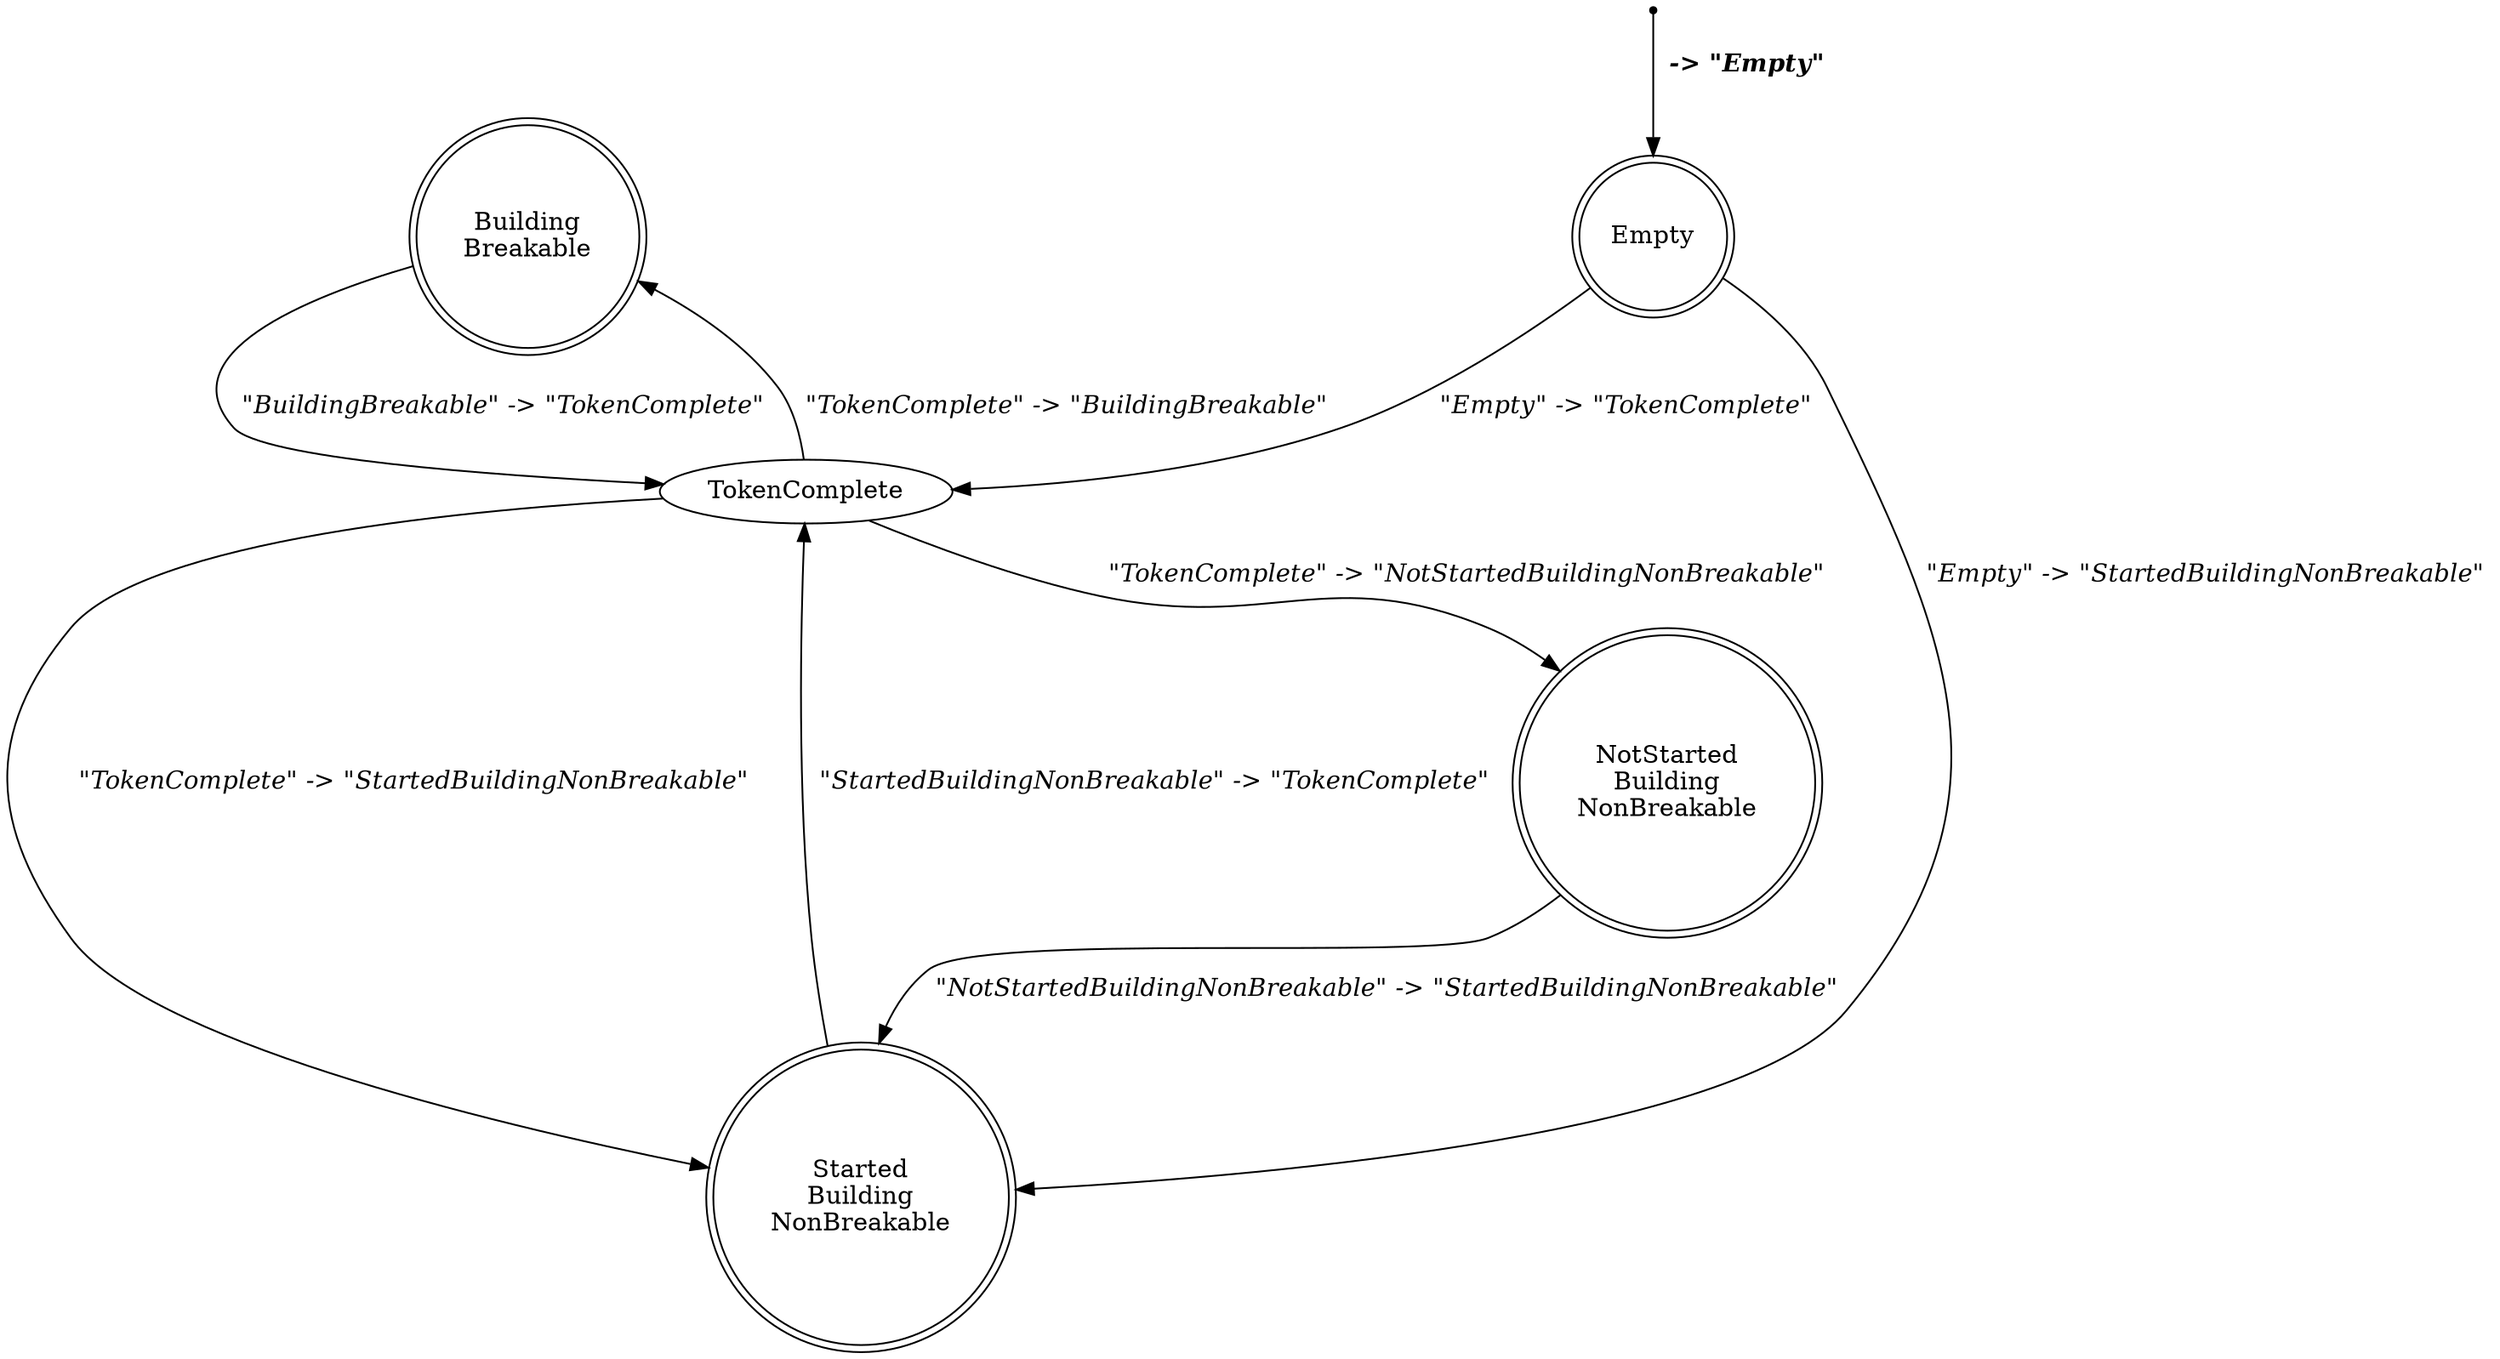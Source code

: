 digraph tokenising_stm {
    BuildingBreakable[label="Building\nBreakable"][shape="doublecircle"];
    Empty[label="Empty"][shape="doublecircle"];
    NotStartedBuildingNonBreakable[label="NotStarted\nBuilding\nNonBreakable"][shape="doublecircle"];
    StartedBuildingNonBreakable[label="Started\nBuilding\nNonBreakable"][shape="doublecircle"];
    TokenComplete[label="TokenComplete"][shape="ellipse"];
    _start[label="_start"][shape="point"];
    _start -> Empty[label=<<TABLE BORDER="0"><TR><TD><B><I> -&gt; "Empty"</I></B></TD></TR></TABLE>>];
    TokenComplete -> BuildingBreakable[label=<<TABLE BORDER="0"><TR><TD><I>"TokenComplete" -&gt; "BuildingBreakable"</I></TD></TR></TABLE>>];
    TokenComplete -> NotStartedBuildingNonBreakable[label=<<TABLE BORDER="0"><TR><TD><I>"TokenComplete" -&gt; "NotStartedBuildingNonBreakable"</I></TD></TR></TABLE>>];
    Empty -> StartedBuildingNonBreakable[label=<<TABLE BORDER="0"><TR><TD><I>"Empty" -&gt; "StartedBuildingNonBreakable"</I></TD></TR></TABLE>>];
    NotStartedBuildingNonBreakable -> StartedBuildingNonBreakable[label=<<TABLE BORDER="0"><TR><TD><I>"NotStartedBuildingNonBreakable" -&gt; "StartedBuildingNonBreakable"</I></TD></TR></TABLE>>];
    TokenComplete -> StartedBuildingNonBreakable[label=<<TABLE BORDER="0"><TR><TD><I>"TokenComplete" -&gt; "StartedBuildingNonBreakable"</I></TD></TR></TABLE>>];
    Empty -> TokenComplete[label=<<TABLE BORDER="0"><TR><TD><I>"Empty" -&gt; "TokenComplete"</I></TD></TR></TABLE>>];
    BuildingBreakable -> TokenComplete[label=<<TABLE BORDER="0"><TR><TD><I>"BuildingBreakable" -&gt; "TokenComplete"</I></TD></TR></TABLE>>];
    StartedBuildingNonBreakable -> TokenComplete[label=<<TABLE BORDER="0"><TR><TD><I>"StartedBuildingNonBreakable" -&gt; "TokenComplete"</I></TD></TR></TABLE>>];
}
